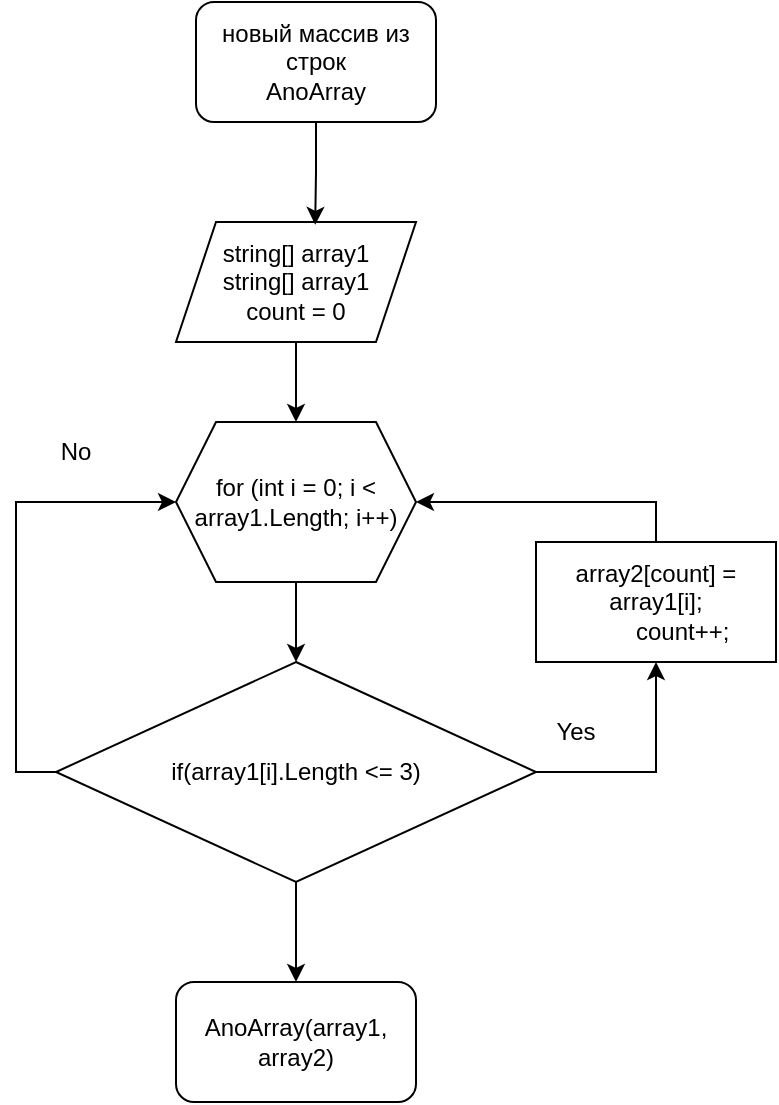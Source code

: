 <mxfile version="22.1.2" type="device">
  <diagram name="Страница — 1" id="zH64PmPLGniPuNXSmfMY">
    <mxGraphModel dx="1036" dy="614" grid="1" gridSize="10" guides="1" tooltips="1" connect="1" arrows="1" fold="1" page="1" pageScale="1" pageWidth="827" pageHeight="1169" math="0" shadow="0">
      <root>
        <mxCell id="0" />
        <mxCell id="1" parent="0" />
        <mxCell id="E9nMk2wKhzKFJiL9fgCt-12" style="edgeStyle=orthogonalEdgeStyle;rounded=0;orthogonalLoop=1;jettySize=auto;html=1;exitX=1;exitY=0.5;exitDx=0;exitDy=0;" edge="1" parent="1" source="E9nMk2wKhzKFJiL9fgCt-1" target="E9nMk2wKhzKFJiL9fgCt-5">
          <mxGeometry relative="1" as="geometry" />
        </mxCell>
        <mxCell id="E9nMk2wKhzKFJiL9fgCt-14" style="edgeStyle=orthogonalEdgeStyle;rounded=0;orthogonalLoop=1;jettySize=auto;html=1;entryX=0;entryY=0.5;entryDx=0;entryDy=0;exitX=0;exitY=0.5;exitDx=0;exitDy=0;" edge="1" parent="1" source="E9nMk2wKhzKFJiL9fgCt-1" target="E9nMk2wKhzKFJiL9fgCt-4">
          <mxGeometry relative="1" as="geometry" />
        </mxCell>
        <mxCell id="E9nMk2wKhzKFJiL9fgCt-18" value="" style="edgeStyle=orthogonalEdgeStyle;rounded=0;orthogonalLoop=1;jettySize=auto;html=1;" edge="1" parent="1" source="E9nMk2wKhzKFJiL9fgCt-1" target="E9nMk2wKhzKFJiL9fgCt-17">
          <mxGeometry relative="1" as="geometry" />
        </mxCell>
        <mxCell id="E9nMk2wKhzKFJiL9fgCt-1" value="if(array1[i].Length &amp;lt;= 3)" style="rhombus;whiteSpace=wrap;html=1;" vertex="1" parent="1">
          <mxGeometry x="320" y="380" width="240" height="110" as="geometry" />
        </mxCell>
        <mxCell id="E9nMk2wKhzKFJiL9fgCt-2" value="новый массив из строк&lt;br&gt;AnoArray" style="rounded=1;whiteSpace=wrap;html=1;" vertex="1" parent="1">
          <mxGeometry x="390" y="50" width="120" height="60" as="geometry" />
        </mxCell>
        <mxCell id="E9nMk2wKhzKFJiL9fgCt-7" style="edgeStyle=orthogonalEdgeStyle;rounded=0;orthogonalLoop=1;jettySize=auto;html=1;" edge="1" parent="1" source="E9nMk2wKhzKFJiL9fgCt-3" target="E9nMk2wKhzKFJiL9fgCt-4">
          <mxGeometry relative="1" as="geometry" />
        </mxCell>
        <mxCell id="E9nMk2wKhzKFJiL9fgCt-3" value="string[] array1&lt;br&gt;string[] array1&lt;br&gt;count = 0" style="shape=parallelogram;perimeter=parallelogramPerimeter;whiteSpace=wrap;html=1;fixedSize=1;" vertex="1" parent="1">
          <mxGeometry x="380" y="160" width="120" height="60" as="geometry" />
        </mxCell>
        <mxCell id="E9nMk2wKhzKFJiL9fgCt-11" style="edgeStyle=orthogonalEdgeStyle;rounded=0;orthogonalLoop=1;jettySize=auto;html=1;entryX=0.5;entryY=0;entryDx=0;entryDy=0;" edge="1" parent="1" source="E9nMk2wKhzKFJiL9fgCt-4" target="E9nMk2wKhzKFJiL9fgCt-1">
          <mxGeometry relative="1" as="geometry" />
        </mxCell>
        <mxCell id="E9nMk2wKhzKFJiL9fgCt-4" value="for (int i = 0; i &amp;lt; array1.Length; i++)" style="shape=hexagon;perimeter=hexagonPerimeter2;whiteSpace=wrap;html=1;fixedSize=1;" vertex="1" parent="1">
          <mxGeometry x="380" y="260" width="120" height="80" as="geometry" />
        </mxCell>
        <mxCell id="E9nMk2wKhzKFJiL9fgCt-13" style="edgeStyle=orthogonalEdgeStyle;rounded=0;orthogonalLoop=1;jettySize=auto;html=1;entryX=1;entryY=0.5;entryDx=0;entryDy=0;exitX=0.5;exitY=0;exitDx=0;exitDy=0;" edge="1" parent="1" source="E9nMk2wKhzKFJiL9fgCt-5" target="E9nMk2wKhzKFJiL9fgCt-4">
          <mxGeometry relative="1" as="geometry" />
        </mxCell>
        <mxCell id="E9nMk2wKhzKFJiL9fgCt-5" value="&lt;div&gt;array2[count] = array1[i];&lt;/div&gt;&lt;div&gt;&amp;nbsp; &amp;nbsp; &amp;nbsp; &amp;nbsp; count++;&lt;/div&gt;" style="rounded=0;whiteSpace=wrap;html=1;" vertex="1" parent="1">
          <mxGeometry x="560" y="320" width="120" height="60" as="geometry" />
        </mxCell>
        <mxCell id="E9nMk2wKhzKFJiL9fgCt-6" style="edgeStyle=orthogonalEdgeStyle;rounded=0;orthogonalLoop=1;jettySize=auto;html=1;entryX=0.58;entryY=0.023;entryDx=0;entryDy=0;entryPerimeter=0;" edge="1" parent="1" source="E9nMk2wKhzKFJiL9fgCt-2" target="E9nMk2wKhzKFJiL9fgCt-3">
          <mxGeometry relative="1" as="geometry" />
        </mxCell>
        <mxCell id="E9nMk2wKhzKFJiL9fgCt-15" value="Yes" style="text;html=1;strokeColor=none;fillColor=none;align=center;verticalAlign=middle;whiteSpace=wrap;rounded=0;" vertex="1" parent="1">
          <mxGeometry x="550" y="400" width="60" height="30" as="geometry" />
        </mxCell>
        <mxCell id="E9nMk2wKhzKFJiL9fgCt-16" value="No" style="text;html=1;strokeColor=none;fillColor=none;align=center;verticalAlign=middle;whiteSpace=wrap;rounded=0;" vertex="1" parent="1">
          <mxGeometry x="300" y="260" width="60" height="30" as="geometry" />
        </mxCell>
        <mxCell id="E9nMk2wKhzKFJiL9fgCt-17" value="AnoArray(array1, array2)" style="rounded=1;whiteSpace=wrap;html=1;" vertex="1" parent="1">
          <mxGeometry x="380" y="540" width="120" height="60" as="geometry" />
        </mxCell>
      </root>
    </mxGraphModel>
  </diagram>
</mxfile>
